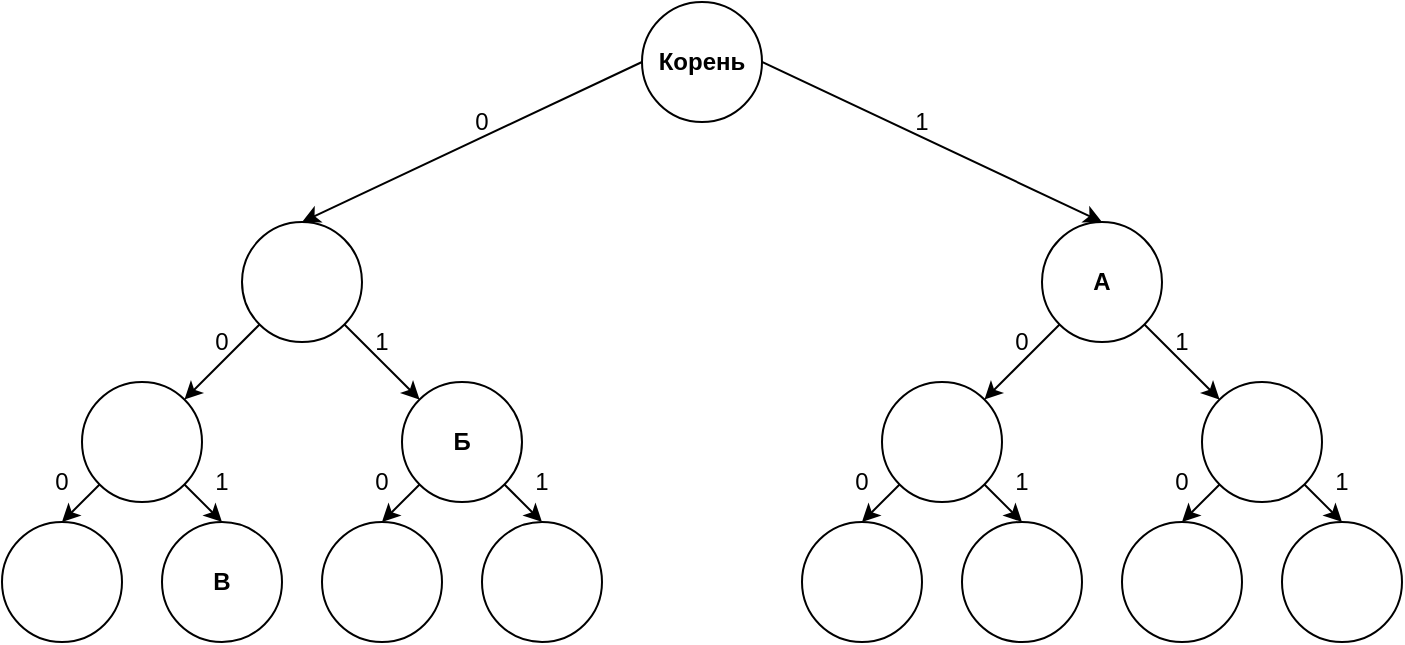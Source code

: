 <mxfile version="12.0.0" type="github" pages="1"><diagram id="lv0-SsP1sM4X8Qef88Bk" name="Page-1"><mxGraphModel dx="1600" dy="755" grid="1" gridSize="10" guides="1" tooltips="1" connect="1" arrows="1" fold="1" page="1" pageScale="1" pageWidth="827" pageHeight="1169" math="0" shadow="0"><root><mxCell id="0"/><mxCell id="1" parent="0"/><mxCell id="C6THQPnhAgufiUXS-cPY-1" value="" style="ellipse;whiteSpace=wrap;html=1;aspect=fixed;" parent="1" vertex="1"><mxGeometry x="370" y="30" width="60" height="60" as="geometry"/></mxCell><mxCell id="C6THQPnhAgufiUXS-cPY-2" value="" style="ellipse;whiteSpace=wrap;html=1;aspect=fixed;" parent="1" vertex="1"><mxGeometry x="170" y="140" width="60" height="60" as="geometry"/></mxCell><mxCell id="C6THQPnhAgufiUXS-cPY-3" value="" style="ellipse;whiteSpace=wrap;html=1;aspect=fixed;" parent="1" vertex="1"><mxGeometry x="570" y="140" width="60" height="60" as="geometry"/></mxCell><mxCell id="C6THQPnhAgufiUXS-cPY-6" value="" style="ellipse;whiteSpace=wrap;html=1;aspect=fixed;" parent="1" vertex="1"><mxGeometry x="250" y="220" width="60" height="60" as="geometry"/></mxCell><mxCell id="C6THQPnhAgufiUXS-cPY-7" value="" style="ellipse;whiteSpace=wrap;html=1;aspect=fixed;" parent="1" vertex="1"><mxGeometry x="90" y="220" width="60" height="60" as="geometry"/></mxCell><mxCell id="C6THQPnhAgufiUXS-cPY-8" value="" style="ellipse;whiteSpace=wrap;html=1;aspect=fixed;" parent="1" vertex="1"><mxGeometry x="490" y="220" width="60" height="60" as="geometry"/></mxCell><mxCell id="C6THQPnhAgufiUXS-cPY-9" value="" style="ellipse;whiteSpace=wrap;html=1;aspect=fixed;" parent="1" vertex="1"><mxGeometry x="650" y="220" width="60" height="60" as="geometry"/></mxCell><mxCell id="C6THQPnhAgufiUXS-cPY-13" value="" style="ellipse;whiteSpace=wrap;html=1;aspect=fixed;" parent="1" vertex="1"><mxGeometry x="290" y="290" width="60" height="60" as="geometry"/></mxCell><mxCell id="C6THQPnhAgufiUXS-cPY-14" value="" style="ellipse;whiteSpace=wrap;html=1;aspect=fixed;" parent="1" vertex="1"><mxGeometry x="210" y="290" width="60" height="60" as="geometry"/></mxCell><mxCell id="C6THQPnhAgufiUXS-cPY-15" value="" style="ellipse;whiteSpace=wrap;html=1;aspect=fixed;" parent="1" vertex="1"><mxGeometry x="130" y="290" width="60" height="60" as="geometry"/></mxCell><mxCell id="C6THQPnhAgufiUXS-cPY-16" value="" style="ellipse;whiteSpace=wrap;html=1;aspect=fixed;" parent="1" vertex="1"><mxGeometry x="50" y="290" width="60" height="60" as="geometry"/></mxCell><mxCell id="C6THQPnhAgufiUXS-cPY-17" value="" style="ellipse;whiteSpace=wrap;html=1;aspect=fixed;" parent="1" vertex="1"><mxGeometry x="450" y="290" width="60" height="60" as="geometry"/></mxCell><mxCell id="C6THQPnhAgufiUXS-cPY-18" value="" style="ellipse;whiteSpace=wrap;html=1;aspect=fixed;" parent="1" vertex="1"><mxGeometry x="530" y="290" width="60" height="60" as="geometry"/></mxCell><mxCell id="C6THQPnhAgufiUXS-cPY-19" value="" style="ellipse;whiteSpace=wrap;html=1;aspect=fixed;" parent="1" vertex="1"><mxGeometry x="610" y="290" width="60" height="60" as="geometry"/></mxCell><mxCell id="C6THQPnhAgufiUXS-cPY-20" value="" style="ellipse;whiteSpace=wrap;html=1;aspect=fixed;" parent="1" vertex="1"><mxGeometry x="690" y="290" width="60" height="60" as="geometry"/></mxCell><mxCell id="C6THQPnhAgufiUXS-cPY-22" value="" style="endArrow=classic;html=1;entryX=0;entryY=0;entryDx=0;entryDy=0;exitX=1;exitY=1;exitDx=0;exitDy=0;" parent="1" source="C6THQPnhAgufiUXS-cPY-3" target="C6THQPnhAgufiUXS-cPY-9" edge="1"><mxGeometry width="50" height="50" relative="1" as="geometry"><mxPoint x="630" y="200" as="sourcePoint"/><mxPoint x="655" y="170" as="targetPoint"/></mxGeometry></mxCell><mxCell id="C6THQPnhAgufiUXS-cPY-24" value="" style="endArrow=classic;html=1;entryX=0;entryY=0;entryDx=0;entryDy=0;exitX=1;exitY=1;exitDx=0;exitDy=0;" parent="1" source="C6THQPnhAgufiUXS-cPY-2" target="C6THQPnhAgufiUXS-cPY-6" edge="1"><mxGeometry width="50" height="50" relative="1" as="geometry"><mxPoint x="230.213" y="182.213" as="sourcePoint"/><mxPoint x="267.787" y="219.787" as="targetPoint"/></mxGeometry></mxCell><mxCell id="C6THQPnhAgufiUXS-cPY-25" value="" style="endArrow=classic;html=1;entryX=1;entryY=0;entryDx=0;entryDy=0;exitX=0;exitY=1;exitDx=0;exitDy=0;" parent="1" source="C6THQPnhAgufiUXS-cPY-3" target="C6THQPnhAgufiUXS-cPY-8" edge="1"><mxGeometry width="50" height="50" relative="1" as="geometry"><mxPoint x="532.213" y="190.213" as="sourcePoint"/><mxPoint x="569.787" y="227.787" as="targetPoint"/></mxGeometry></mxCell><mxCell id="C6THQPnhAgufiUXS-cPY-26" value="" style="endArrow=classic;html=1;entryX=1;entryY=0;entryDx=0;entryDy=0;exitX=0;exitY=1;exitDx=0;exitDy=0;" parent="1" source="C6THQPnhAgufiUXS-cPY-2" target="C6THQPnhAgufiUXS-cPY-7" edge="1"><mxGeometry width="50" height="50" relative="1" as="geometry"><mxPoint x="178.787" y="190.213" as="sourcePoint"/><mxPoint x="141.213" y="227.787" as="targetPoint"/></mxGeometry></mxCell><mxCell id="C6THQPnhAgufiUXS-cPY-27" value="" style="endArrow=classic;html=1;entryX=0.5;entryY=0;entryDx=0;entryDy=0;exitX=1;exitY=1;exitDx=0;exitDy=0;" parent="1" source="C6THQPnhAgufiUXS-cPY-6" target="C6THQPnhAgufiUXS-cPY-13" edge="1"><mxGeometry width="50" height="50" relative="1" as="geometry"><mxPoint x="282.213" y="250.213" as="sourcePoint"/><mxPoint x="319.787" y="287.787" as="targetPoint"/></mxGeometry></mxCell><mxCell id="eu4o8Paw9U5FOmwx0B0i-1" value="" style="endArrow=classic;html=1;exitX=1;exitY=1;exitDx=0;exitDy=0;entryX=0.5;entryY=0;entryDx=0;entryDy=0;" parent="1" source="C6THQPnhAgufiUXS-cPY-7" target="C6THQPnhAgufiUXS-cPY-15" edge="1"><mxGeometry width="50" height="50" relative="1" as="geometry"><mxPoint x="145.713" y="350.213" as="sourcePoint"/><mxPoint x="146" y="380" as="targetPoint"/></mxGeometry></mxCell><mxCell id="eu4o8Paw9U5FOmwx0B0i-2" value="" style="endArrow=classic;html=1;entryX=0.5;entryY=0;entryDx=0;entryDy=0;exitX=0;exitY=1;exitDx=0;exitDy=0;" parent="1" source="C6THQPnhAgufiUXS-cPY-7" target="C6THQPnhAgufiUXS-cPY-16" edge="1"><mxGeometry width="50" height="50" relative="1" as="geometry"><mxPoint x="331.213" y="301.213" as="sourcePoint"/><mxPoint x="350" y="320" as="targetPoint"/></mxGeometry></mxCell><mxCell id="eu4o8Paw9U5FOmwx0B0i-4" value="" style="endArrow=classic;html=1;entryX=0.5;entryY=0;entryDx=0;entryDy=0;exitX=0;exitY=1;exitDx=0;exitDy=0;" parent="1" source="C6THQPnhAgufiUXS-cPY-6" target="C6THQPnhAgufiUXS-cPY-14" edge="1"><mxGeometry width="50" height="50" relative="1" as="geometry"><mxPoint x="341.213" y="311.213" as="sourcePoint"/><mxPoint x="360" y="330" as="targetPoint"/></mxGeometry></mxCell><mxCell id="eu4o8Paw9U5FOmwx0B0i-5" value="" style="endArrow=classic;html=1;entryX=0.5;entryY=0;entryDx=0;entryDy=0;exitX=0;exitY=1;exitDx=0;exitDy=0;" parent="1" source="C6THQPnhAgufiUXS-cPY-8" target="C6THQPnhAgufiUXS-cPY-17" edge="1"><mxGeometry width="50" height="50" relative="1" as="geometry"><mxPoint x="351.213" y="321.213" as="sourcePoint"/><mxPoint x="370" y="340" as="targetPoint"/></mxGeometry></mxCell><mxCell id="eu4o8Paw9U5FOmwx0B0i-6" value="" style="endArrow=classic;html=1;entryX=0.5;entryY=0;entryDx=0;entryDy=0;exitX=1;exitY=1;exitDx=0;exitDy=0;" parent="1" source="C6THQPnhAgufiUXS-cPY-9" target="C6THQPnhAgufiUXS-cPY-20" edge="1"><mxGeometry width="50" height="50" relative="1" as="geometry"><mxPoint x="361.213" y="331.213" as="sourcePoint"/><mxPoint x="380" y="350" as="targetPoint"/></mxGeometry></mxCell><mxCell id="eu4o8Paw9U5FOmwx0B0i-7" value="" style="endArrow=classic;html=1;entryX=0.5;entryY=0;entryDx=0;entryDy=0;exitX=1;exitY=1;exitDx=0;exitDy=0;" parent="1" source="C6THQPnhAgufiUXS-cPY-8" target="C6THQPnhAgufiUXS-cPY-18" edge="1"><mxGeometry width="50" height="50" relative="1" as="geometry"><mxPoint x="371.213" y="341.213" as="sourcePoint"/><mxPoint x="390" y="360" as="targetPoint"/></mxGeometry></mxCell><mxCell id="eu4o8Paw9U5FOmwx0B0i-8" value="" style="endArrow=classic;html=1;entryX=0.5;entryY=0;entryDx=0;entryDy=0;exitX=0;exitY=1;exitDx=0;exitDy=0;" parent="1" source="C6THQPnhAgufiUXS-cPY-9" target="C6THQPnhAgufiUXS-cPY-19" edge="1"><mxGeometry width="50" height="50" relative="1" as="geometry"><mxPoint x="381.213" y="351.213" as="sourcePoint"/><mxPoint x="400" y="370" as="targetPoint"/></mxGeometry></mxCell><mxCell id="eu4o8Paw9U5FOmwx0B0i-9" value="" style="endArrow=classic;html=1;exitX=0;exitY=0.5;exitDx=0;exitDy=0;entryX=0.5;entryY=0;entryDx=0;entryDy=0;" parent="1" source="C6THQPnhAgufiUXS-cPY-1" target="C6THQPnhAgufiUXS-cPY-2" edge="1"><mxGeometry width="50" height="50" relative="1" as="geometry"><mxPoint x="50" y="420" as="sourcePoint"/><mxPoint x="100" y="370" as="targetPoint"/></mxGeometry></mxCell><mxCell id="eu4o8Paw9U5FOmwx0B0i-11" value="" style="endArrow=classic;html=1;exitX=1;exitY=0.5;exitDx=0;exitDy=0;entryX=0.5;entryY=0;entryDx=0;entryDy=0;" parent="1" source="C6THQPnhAgufiUXS-cPY-1" target="C6THQPnhAgufiUXS-cPY-3" edge="1"><mxGeometry width="50" height="50" relative="1" as="geometry"><mxPoint x="50" y="420" as="sourcePoint"/><mxPoint x="100" y="370" as="targetPoint"/></mxGeometry></mxCell><mxCell id="eu4o8Paw9U5FOmwx0B0i-12" value="&lt;b&gt;Корень&lt;/b&gt;" style="text;html=1;strokeColor=none;fillColor=none;align=center;verticalAlign=middle;whiteSpace=wrap;rounded=0;" parent="1" vertex="1"><mxGeometry x="380" y="50" width="40" height="20" as="geometry"/></mxCell><mxCell id="eu4o8Paw9U5FOmwx0B0i-13" value="&lt;b&gt;А&lt;/b&gt;" style="text;html=1;strokeColor=none;fillColor=none;align=center;verticalAlign=middle;whiteSpace=wrap;rounded=0;" parent="1" vertex="1"><mxGeometry x="580" y="160" width="40" height="20" as="geometry"/></mxCell><mxCell id="eu4o8Paw9U5FOmwx0B0i-14" value="&lt;b&gt;Б&lt;/b&gt;" style="text;html=1;strokeColor=none;fillColor=none;align=center;verticalAlign=middle;whiteSpace=wrap;rounded=0;" parent="1" vertex="1"><mxGeometry x="260" y="240" width="40" height="20" as="geometry"/></mxCell><mxCell id="eu4o8Paw9U5FOmwx0B0i-15" value="&lt;b&gt;В&lt;/b&gt;" style="text;html=1;strokeColor=none;fillColor=none;align=center;verticalAlign=middle;whiteSpace=wrap;rounded=0;" parent="1" vertex="1"><mxGeometry x="140" y="310" width="40" height="20" as="geometry"/></mxCell><mxCell id="eu4o8Paw9U5FOmwx0B0i-21" value="0" style="text;html=1;strokeColor=none;fillColor=none;align=center;verticalAlign=middle;whiteSpace=wrap;rounded=0;" parent="1" vertex="1"><mxGeometry x="140" y="190" width="40" height="20" as="geometry"/></mxCell><mxCell id="eu4o8Paw9U5FOmwx0B0i-22" value="0" style="text;html=1;strokeColor=none;fillColor=none;align=center;verticalAlign=middle;whiteSpace=wrap;rounded=0;" parent="1" vertex="1"><mxGeometry x="270" y="80" width="40" height="20" as="geometry"/></mxCell><mxCell id="eu4o8Paw9U5FOmwx0B0i-25" value="0" style="text;html=1;strokeColor=none;fillColor=none;align=center;verticalAlign=middle;whiteSpace=wrap;rounded=0;" parent="1" vertex="1"><mxGeometry x="620" y="260" width="40" height="20" as="geometry"/></mxCell><mxCell id="eu4o8Paw9U5FOmwx0B0i-26" value="0" style="text;html=1;strokeColor=none;fillColor=none;align=center;verticalAlign=middle;whiteSpace=wrap;rounded=0;" parent="1" vertex="1"><mxGeometry x="460" y="260" width="40" height="20" as="geometry"/></mxCell><mxCell id="eu4o8Paw9U5FOmwx0B0i-27" value="0" style="text;html=1;strokeColor=none;fillColor=none;align=center;verticalAlign=middle;whiteSpace=wrap;rounded=0;" parent="1" vertex="1"><mxGeometry x="540" y="190" width="40" height="20" as="geometry"/></mxCell><mxCell id="eu4o8Paw9U5FOmwx0B0i-28" value="0" style="text;html=1;strokeColor=none;fillColor=none;align=center;verticalAlign=middle;whiteSpace=wrap;rounded=0;" parent="1" vertex="1"><mxGeometry x="220" y="260" width="40" height="20" as="geometry"/></mxCell><mxCell id="eu4o8Paw9U5FOmwx0B0i-29" value="0" style="text;html=1;strokeColor=none;fillColor=none;align=center;verticalAlign=middle;whiteSpace=wrap;rounded=0;" parent="1" vertex="1"><mxGeometry x="60" y="260" width="40" height="20" as="geometry"/></mxCell><mxCell id="eu4o8Paw9U5FOmwx0B0i-32" value="1" style="text;html=1;strokeColor=none;fillColor=none;align=center;verticalAlign=middle;whiteSpace=wrap;rounded=0;" parent="1" vertex="1"><mxGeometry x="700" y="260" width="40" height="20" as="geometry"/></mxCell><mxCell id="eu4o8Paw9U5FOmwx0B0i-33" value="1" style="text;html=1;strokeColor=none;fillColor=none;align=center;verticalAlign=middle;whiteSpace=wrap;rounded=0;" parent="1" vertex="1"><mxGeometry x="540" y="260" width="40" height="20" as="geometry"/></mxCell><mxCell id="eu4o8Paw9U5FOmwx0B0i-34" value="1" style="text;html=1;strokeColor=none;fillColor=none;align=center;verticalAlign=middle;whiteSpace=wrap;rounded=0;" parent="1" vertex="1"><mxGeometry x="620" y="190" width="40" height="20" as="geometry"/></mxCell><mxCell id="eu4o8Paw9U5FOmwx0B0i-35" value="1" style="text;html=1;strokeColor=none;fillColor=none;align=center;verticalAlign=middle;whiteSpace=wrap;rounded=0;" parent="1" vertex="1"><mxGeometry x="300" y="260" width="40" height="20" as="geometry"/></mxCell><mxCell id="eu4o8Paw9U5FOmwx0B0i-36" value="1" style="text;html=1;strokeColor=none;fillColor=none;align=center;verticalAlign=middle;whiteSpace=wrap;rounded=0;" parent="1" vertex="1"><mxGeometry x="140" y="260" width="40" height="20" as="geometry"/></mxCell><mxCell id="eu4o8Paw9U5FOmwx0B0i-37" value="1" style="text;html=1;strokeColor=none;fillColor=none;align=center;verticalAlign=middle;whiteSpace=wrap;rounded=0;" parent="1" vertex="1"><mxGeometry x="220" y="190" width="40" height="20" as="geometry"/></mxCell><mxCell id="eu4o8Paw9U5FOmwx0B0i-38" value="1" style="text;html=1;strokeColor=none;fillColor=none;align=center;verticalAlign=middle;whiteSpace=wrap;rounded=0;" parent="1" vertex="1"><mxGeometry x="490" y="80" width="40" height="20" as="geometry"/></mxCell></root></mxGraphModel></diagram></mxfile>